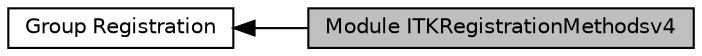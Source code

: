 digraph "Module ITKRegistrationMethodsv4"
{
  edge [fontname="Helvetica",fontsize="10",labelfontname="Helvetica",labelfontsize="10"];
  node [fontname="Helvetica",fontsize="10",shape=box];
  rankdir=LR;
  Node2 [label="Group Registration",height=0.2,width=0.4,color="black", fillcolor="white", style="filled",URL="$group__Group-Registration.html",tooltip=" "];
  Node1 [label="Module ITKRegistrationMethodsv4",height=0.2,width=0.4,color="black", fillcolor="grey75", style="filled", fontcolor="black",tooltip=" "];
  Node2->Node1 [shape=plaintext, dir="back", style="solid"];
}
